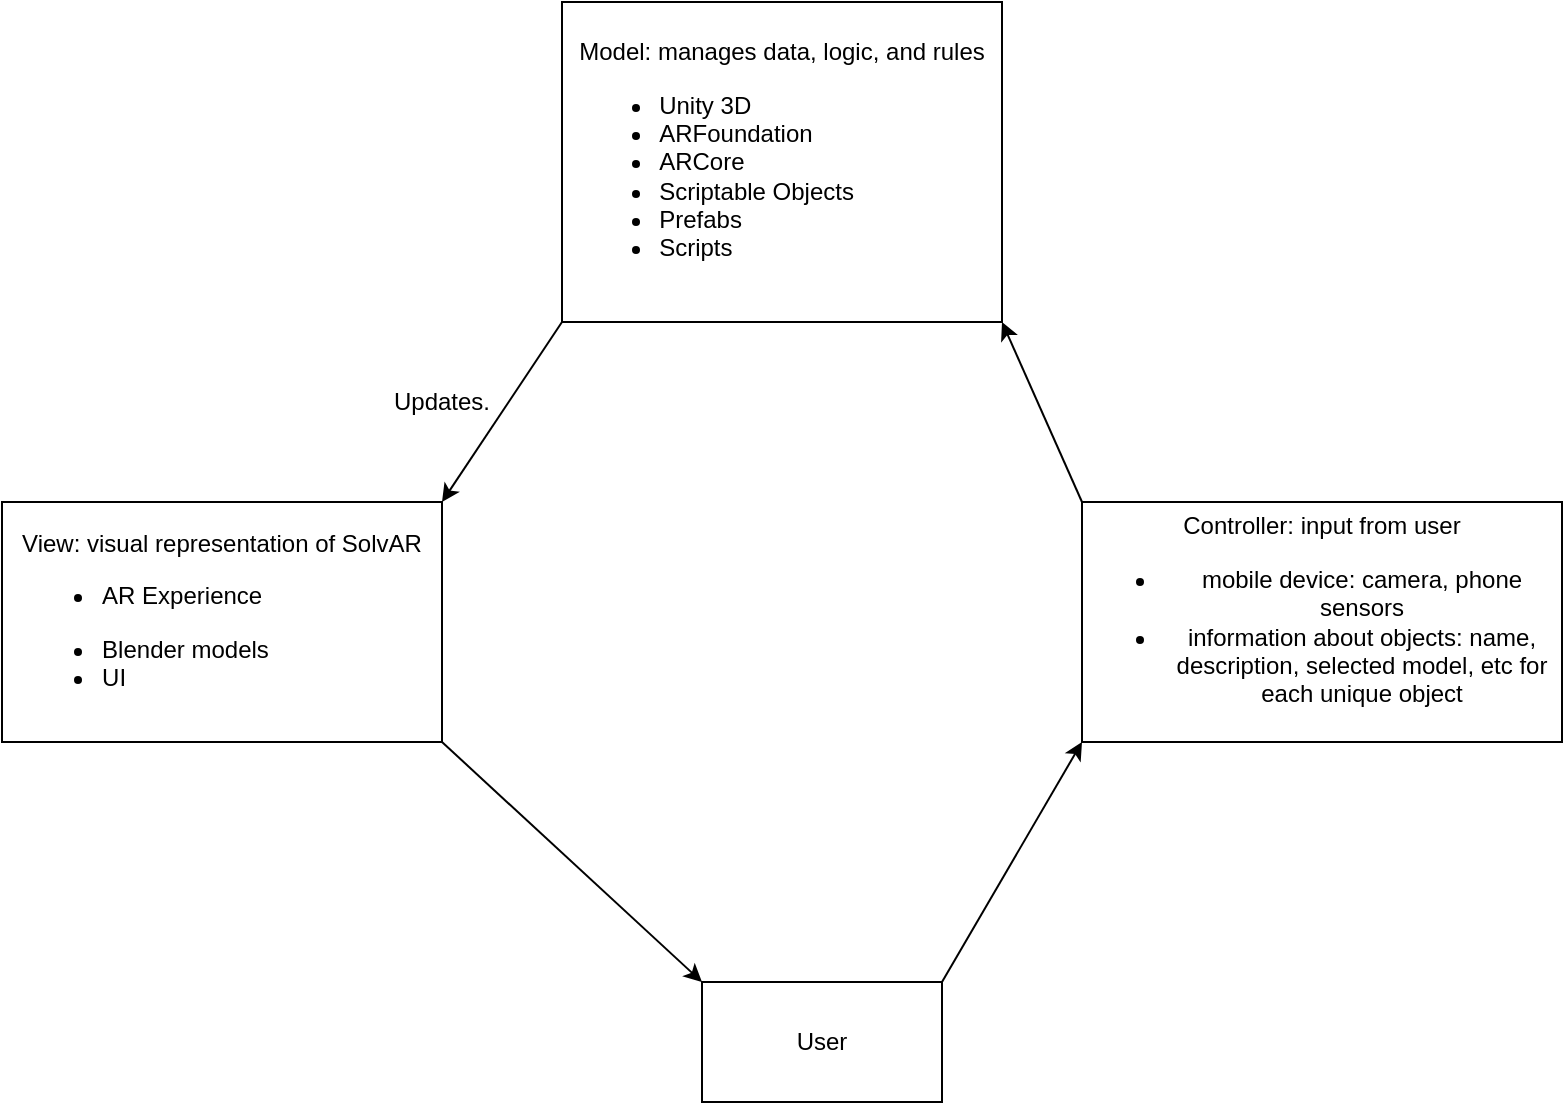 <mxfile version="13.6.5">
    <diagram id="6U_Q08PsCXXGHNxIDvsR" name="Page-1">
        <mxGraphModel dx="1102" dy="650" grid="1" gridSize="10" guides="1" tooltips="1" connect="1" arrows="1" fold="1" page="1" pageScale="1" pageWidth="850" pageHeight="1100" math="0" shadow="0">
            <root>
                <mxCell id="0"/>
                <mxCell id="1" parent="0"/>
                <mxCell id="xWhvd2L2u2MGObdru3Tf-1" value="&lt;div&gt;Model: manages data, logic, and rules&lt;br&gt;&lt;/div&gt;&lt;div align=&quot;left&quot;&gt;&lt;ul&gt;&lt;li&gt;Unity 3D&lt;br&gt;&lt;/li&gt;&lt;li&gt;ARFoundation&lt;/li&gt;&lt;li&gt;ARCore&lt;/li&gt;&lt;li&gt;Scriptable Objects&lt;/li&gt;&lt;li&gt;Prefabs&lt;/li&gt;&lt;li&gt;Scripts&lt;/li&gt;&lt;/ul&gt;&lt;/div&gt;" style="rounded=0;whiteSpace=wrap;html=1;" parent="1" vertex="1">
                    <mxGeometry x="310" y="80" width="220" height="160" as="geometry"/>
                </mxCell>
                <mxCell id="xWhvd2L2u2MGObdru3Tf-2" value="&lt;div&gt;View: visual representation of SolvAR&lt;br&gt;&lt;/div&gt;&lt;div align=&quot;left&quot;&gt;&lt;ul&gt;&lt;li&gt;AR Experience&lt;/li&gt;&lt;/ul&gt;&lt;/div&gt;&lt;div align=&quot;left&quot;&gt;&lt;ul&gt;&lt;li&gt;Blender models&lt;/li&gt;&lt;li&gt;UI&lt;br&gt;&lt;/li&gt;&lt;/ul&gt;&lt;/div&gt;" style="rounded=0;whiteSpace=wrap;html=1;" parent="1" vertex="1">
                    <mxGeometry x="30" y="330" width="220" height="120" as="geometry"/>
                </mxCell>
                <mxCell id="xWhvd2L2u2MGObdru3Tf-3" value="User" style="rounded=0;whiteSpace=wrap;html=1;" parent="1" vertex="1">
                    <mxGeometry x="380" y="570" width="120" height="60" as="geometry"/>
                </mxCell>
                <mxCell id="xWhvd2L2u2MGObdru3Tf-4" value="&lt;div&gt;Controller: input from user&lt;br&gt;&lt;/div&gt;&lt;div&gt;&lt;ul&gt;&lt;li&gt;mobile device: camera, phone sensors&lt;/li&gt;&lt;li&gt;information about objects: name, description, selected model, etc for each unique object&lt;br&gt;&lt;/li&gt;&lt;/ul&gt;&lt;/div&gt;" style="rounded=0;whiteSpace=wrap;html=1;" parent="1" vertex="1">
                    <mxGeometry x="570" y="330" width="240" height="120" as="geometry"/>
                </mxCell>
                <mxCell id="xWhvd2L2u2MGObdru3Tf-5" value="" style="endArrow=classic;html=1;entryX=1;entryY=0;entryDx=0;entryDy=0;exitX=0;exitY=1;exitDx=0;exitDy=0;" parent="1" source="xWhvd2L2u2MGObdru3Tf-1" target="xWhvd2L2u2MGObdru3Tf-2" edge="1">
                    <mxGeometry width="50" height="50" relative="1" as="geometry">
                        <mxPoint x="400" y="430" as="sourcePoint"/>
                        <mxPoint x="450" y="380" as="targetPoint"/>
                    </mxGeometry>
                </mxCell>
                <mxCell id="xWhvd2L2u2MGObdru3Tf-6" value="" style="endArrow=classic;html=1;exitX=0;exitY=0;exitDx=0;exitDy=0;entryX=1;entryY=1;entryDx=0;entryDy=0;" parent="1" source="xWhvd2L2u2MGObdru3Tf-4" target="xWhvd2L2u2MGObdru3Tf-1" edge="1">
                    <mxGeometry width="50" height="50" relative="1" as="geometry">
                        <mxPoint x="400" y="430" as="sourcePoint"/>
                        <mxPoint x="450" y="380" as="targetPoint"/>
                    </mxGeometry>
                </mxCell>
                <mxCell id="xWhvd2L2u2MGObdru3Tf-7" value="" style="endArrow=classic;html=1;exitX=1;exitY=1;exitDx=0;exitDy=0;entryX=0;entryY=0;entryDx=0;entryDy=0;" parent="1" source="xWhvd2L2u2MGObdru3Tf-2" target="xWhvd2L2u2MGObdru3Tf-3" edge="1">
                    <mxGeometry width="50" height="50" relative="1" as="geometry">
                        <mxPoint x="400" y="430" as="sourcePoint"/>
                        <mxPoint x="450" y="380" as="targetPoint"/>
                    </mxGeometry>
                </mxCell>
                <mxCell id="xWhvd2L2u2MGObdru3Tf-8" value="" style="endArrow=classic;html=1;exitX=1;exitY=0;exitDx=0;exitDy=0;entryX=0;entryY=1;entryDx=0;entryDy=0;" parent="1" source="xWhvd2L2u2MGObdru3Tf-3" target="xWhvd2L2u2MGObdru3Tf-4" edge="1">
                    <mxGeometry width="50" height="50" relative="1" as="geometry">
                        <mxPoint x="400" y="430" as="sourcePoint"/>
                        <mxPoint x="450" y="380" as="targetPoint"/>
                    </mxGeometry>
                </mxCell>
                <mxCell id="xWhvd2L2u2MGObdru3Tf-9" value="Updates." style="text;html=1;strokeColor=none;fillColor=none;align=center;verticalAlign=middle;whiteSpace=wrap;rounded=0;" parent="1" vertex="1">
                    <mxGeometry x="230" y="270" width="40" height="20" as="geometry"/>
                </mxCell>
                <mxCell id="xWhvd2L2u2MGObdru3Tf-11" value="Sees" style="text;html=1;strokeColor=none;fillColor=none;align=center;verticalAlign=middle;whiteSpace=wrap;rounded=0;fontColor=#FFFFFF;" parent="1" vertex="1">
                    <mxGeometry x="260" y="500" width="40" height="20" as="geometry"/>
                </mxCell>
                <mxCell id="xWhvd2L2u2MGObdru3Tf-12" value="Uses" style="text;html=1;strokeColor=none;fillColor=none;align=center;verticalAlign=middle;whiteSpace=wrap;rounded=0;fontColor=#FFFFFF;" parent="1" vertex="1">
                    <mxGeometry x="540" y="500" width="40" height="20" as="geometry"/>
                </mxCell>
                <mxCell id="xWhvd2L2u2MGObdru3Tf-13" value="Manipulates" style="text;html=1;strokeColor=none;fillColor=none;align=center;verticalAlign=middle;whiteSpace=wrap;rounded=0;fontColor=#FFFFFF;" parent="1" vertex="1">
                    <mxGeometry x="570" y="270" width="40" height="20" as="geometry"/>
                </mxCell>
            </root>
        </mxGraphModel>
    </diagram>
</mxfile>